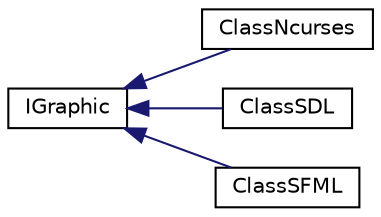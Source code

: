 digraph "Graphical Class Hierarchy"
{
  edge [fontname="Helvetica",fontsize="10",labelfontname="Helvetica",labelfontsize="10"];
  node [fontname="Helvetica",fontsize="10",shape=record];
  rankdir="LR";
  Node0 [label="IGraphic",height=0.2,width=0.4,color="black", fillcolor="white", style="filled",URL="$class_i_graphic.html"];
  Node0 -> Node1 [dir="back",color="midnightblue",fontsize="10",style="solid",fontname="Helvetica"];
  Node1 [label="ClassNcurses",height=0.2,width=0.4,color="black", fillcolor="white", style="filled",URL="$class_class_ncurses.html",tooltip="Class representing ClassNcurses logic. "];
  Node0 -> Node2 [dir="back",color="midnightblue",fontsize="10",style="solid",fontname="Helvetica"];
  Node2 [label="ClassSDL",height=0.2,width=0.4,color="black", fillcolor="white", style="filled",URL="$class_class_s_d_l.html",tooltip="Class representing ClassSDL logic. "];
  Node0 -> Node3 [dir="back",color="midnightblue",fontsize="10",style="solid",fontname="Helvetica"];
  Node3 [label="ClassSFML",height=0.2,width=0.4,color="black", fillcolor="white", style="filled",URL="$class_class_s_f_m_l.html",tooltip="Class representing ClassSFML logic. "];
}
